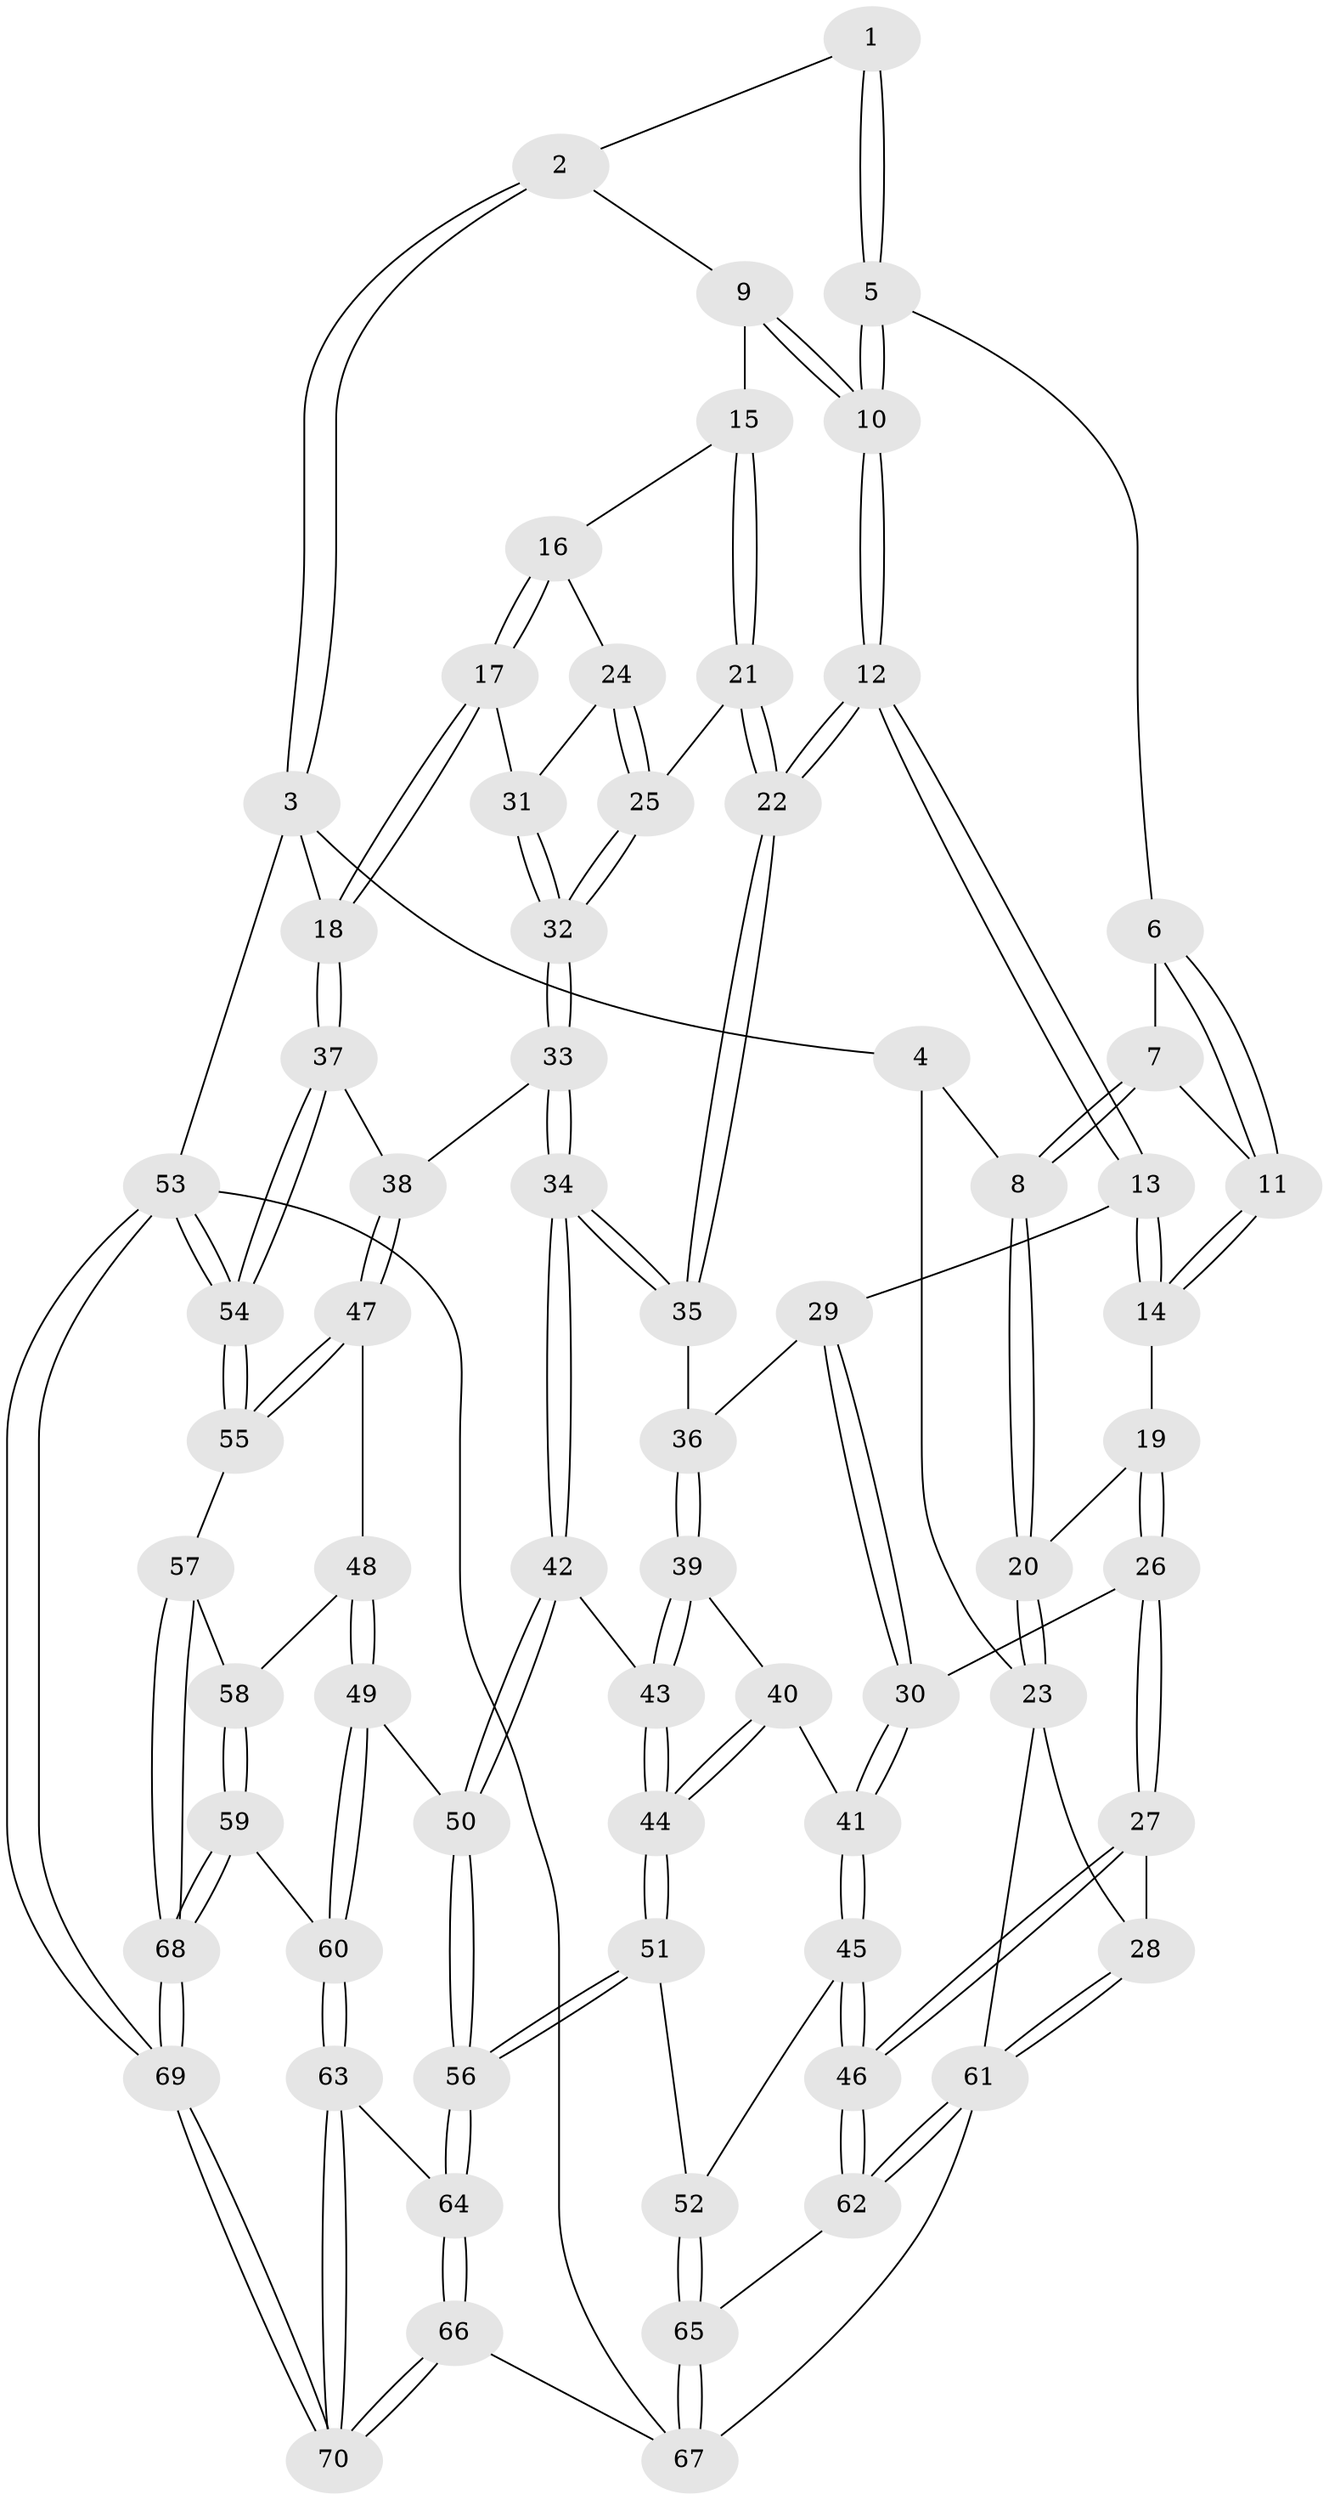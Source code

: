 // Generated by graph-tools (version 1.1) at 2025/01/03/09/25 05:01:42]
// undirected, 70 vertices, 171 edges
graph export_dot {
graph [start="1"]
  node [color=gray90,style=filled];
  1 [pos="+0.4900232500814265+0"];
  2 [pos="+0.7698159186423796+0"];
  3 [pos="+1+0"];
  4 [pos="+0.24917167511536367+0"];
  5 [pos="+0.49064205571011543+0.0513418162383455"];
  6 [pos="+0.4614285053993903+0.0778518871652638"];
  7 [pos="+0.3478422675620311+0.09446293667808431"];
  8 [pos="+0.2078912712124229+0.06260357959284046"];
  9 [pos="+0.7712556536444012+0.010773766186570348"];
  10 [pos="+0.5677148299000885+0.16972299267061575"];
  11 [pos="+0.41589037758615377+0.14944300443947733"];
  12 [pos="+0.5610954213744211+0.2764623947402775"];
  13 [pos="+0.4796978239911953+0.2794946298766786"];
  14 [pos="+0.397920577342799+0.23269622306942733"];
  15 [pos="+0.7854365855312666+0.049009261112659346"];
  16 [pos="+0.8513427172206625+0.13496707603856598"];
  17 [pos="+1+0.24432340792578394"];
  18 [pos="+1+0.2600221720363551"];
  19 [pos="+0.27548100581147045+0.2280895615470967"];
  20 [pos="+0.2006945779599298+0.08506592894134513"];
  21 [pos="+0.673274197178048+0.2750433681274388"];
  22 [pos="+0.5828475703351083+0.29474861418872905"];
  23 [pos="+0+0.26213084749493726"];
  24 [pos="+0.791987694721742+0.2957339430656812"];
  25 [pos="+0.7831102040364604+0.30270936536992465"];
  26 [pos="+0.1986751437396363+0.44924822249507734"];
  27 [pos="+0+0.5042615632487296"];
  28 [pos="+0+0.5035207774216575"];
  29 [pos="+0.42652608623413313+0.35520635664449735"];
  30 [pos="+0.28636062603782386+0.48431740168991916"];
  31 [pos="+0.9318289738066269+0.303073547398633"];
  32 [pos="+0.8120308277285576+0.47407216120014084"];
  33 [pos="+0.8111424535425527+0.5050258359478783"];
  34 [pos="+0.7149309587023145+0.5282169103872932"];
  35 [pos="+0.6006536162214985+0.429042067088337"];
  36 [pos="+0.503616285964227+0.4876793230015641"];
  37 [pos="+1+0.3938079586456103"];
  38 [pos="+0.8271170787453385+0.5119058669043459"];
  39 [pos="+0.47845344811630985+0.5093188633293971"];
  40 [pos="+0.45383825999178246+0.5246525357699213"];
  41 [pos="+0.3240242468654233+0.5191843165011801"];
  42 [pos="+0.7034870924688642+0.5514349907363384"];
  43 [pos="+0.6359120378943984+0.625877558268383"];
  44 [pos="+0.5587788742560752+0.739070044189076"];
  45 [pos="+0.3309818124918726+0.5840029353534177"];
  46 [pos="+0.22962637153700233+0.8033244039947003"];
  47 [pos="+0.8934427707515284+0.6527324312844338"];
  48 [pos="+0.8705477117508477+0.6876801035438375"];
  49 [pos="+0.8020254595235583+0.7474964034140958"];
  50 [pos="+0.7717978839113698+0.7309840952853228"];
  51 [pos="+0.5586624696808029+0.7395694126247092"];
  52 [pos="+0.45822168205096303+0.7539124453817971"];
  53 [pos="+1+1"];
  54 [pos="+1+0.7189060437992552"];
  55 [pos="+1+0.7251045349512598"];
  56 [pos="+0.5692837481733308+0.753196853622688"];
  57 [pos="+1+0.7806170115094245"];
  58 [pos="+0.9119114148637463+0.7831118544987743"];
  59 [pos="+0.8486200723880084+0.8520924705488819"];
  60 [pos="+0.8067196823805588+0.8340488609478022"];
  61 [pos="+0+0.9656823421136851"];
  62 [pos="+0.24469408761774047+0.8461039977193706"];
  63 [pos="+0.7492576793592582+0.867795351189339"];
  64 [pos="+0.6129885977885594+0.8632103813378966"];
  65 [pos="+0.2838232032908049+0.88151950057142"];
  66 [pos="+0.5258636653179797+1"];
  67 [pos="+0.35029462042128323+1"];
  68 [pos="+0.8970927803632218+0.8974639293806993"];
  69 [pos="+0.9897260524073097+1"];
  70 [pos="+0.8349941387347494+1"];
  1 -- 2;
  1 -- 5;
  1 -- 5;
  2 -- 3;
  2 -- 3;
  2 -- 9;
  3 -- 4;
  3 -- 18;
  3 -- 53;
  4 -- 8;
  4 -- 23;
  5 -- 6;
  5 -- 10;
  5 -- 10;
  6 -- 7;
  6 -- 11;
  6 -- 11;
  7 -- 8;
  7 -- 8;
  7 -- 11;
  8 -- 20;
  8 -- 20;
  9 -- 10;
  9 -- 10;
  9 -- 15;
  10 -- 12;
  10 -- 12;
  11 -- 14;
  11 -- 14;
  12 -- 13;
  12 -- 13;
  12 -- 22;
  12 -- 22;
  13 -- 14;
  13 -- 14;
  13 -- 29;
  14 -- 19;
  15 -- 16;
  15 -- 21;
  15 -- 21;
  16 -- 17;
  16 -- 17;
  16 -- 24;
  17 -- 18;
  17 -- 18;
  17 -- 31;
  18 -- 37;
  18 -- 37;
  19 -- 20;
  19 -- 26;
  19 -- 26;
  20 -- 23;
  20 -- 23;
  21 -- 22;
  21 -- 22;
  21 -- 25;
  22 -- 35;
  22 -- 35;
  23 -- 28;
  23 -- 61;
  24 -- 25;
  24 -- 25;
  24 -- 31;
  25 -- 32;
  25 -- 32;
  26 -- 27;
  26 -- 27;
  26 -- 30;
  27 -- 28;
  27 -- 46;
  27 -- 46;
  28 -- 61;
  28 -- 61;
  29 -- 30;
  29 -- 30;
  29 -- 36;
  30 -- 41;
  30 -- 41;
  31 -- 32;
  31 -- 32;
  32 -- 33;
  32 -- 33;
  33 -- 34;
  33 -- 34;
  33 -- 38;
  34 -- 35;
  34 -- 35;
  34 -- 42;
  34 -- 42;
  35 -- 36;
  36 -- 39;
  36 -- 39;
  37 -- 38;
  37 -- 54;
  37 -- 54;
  38 -- 47;
  38 -- 47;
  39 -- 40;
  39 -- 43;
  39 -- 43;
  40 -- 41;
  40 -- 44;
  40 -- 44;
  41 -- 45;
  41 -- 45;
  42 -- 43;
  42 -- 50;
  42 -- 50;
  43 -- 44;
  43 -- 44;
  44 -- 51;
  44 -- 51;
  45 -- 46;
  45 -- 46;
  45 -- 52;
  46 -- 62;
  46 -- 62;
  47 -- 48;
  47 -- 55;
  47 -- 55;
  48 -- 49;
  48 -- 49;
  48 -- 58;
  49 -- 50;
  49 -- 60;
  49 -- 60;
  50 -- 56;
  50 -- 56;
  51 -- 52;
  51 -- 56;
  51 -- 56;
  52 -- 65;
  52 -- 65;
  53 -- 54;
  53 -- 54;
  53 -- 69;
  53 -- 69;
  53 -- 67;
  54 -- 55;
  54 -- 55;
  55 -- 57;
  56 -- 64;
  56 -- 64;
  57 -- 58;
  57 -- 68;
  57 -- 68;
  58 -- 59;
  58 -- 59;
  59 -- 60;
  59 -- 68;
  59 -- 68;
  60 -- 63;
  60 -- 63;
  61 -- 62;
  61 -- 62;
  61 -- 67;
  62 -- 65;
  63 -- 64;
  63 -- 70;
  63 -- 70;
  64 -- 66;
  64 -- 66;
  65 -- 67;
  65 -- 67;
  66 -- 67;
  66 -- 70;
  66 -- 70;
  68 -- 69;
  68 -- 69;
  69 -- 70;
  69 -- 70;
}
